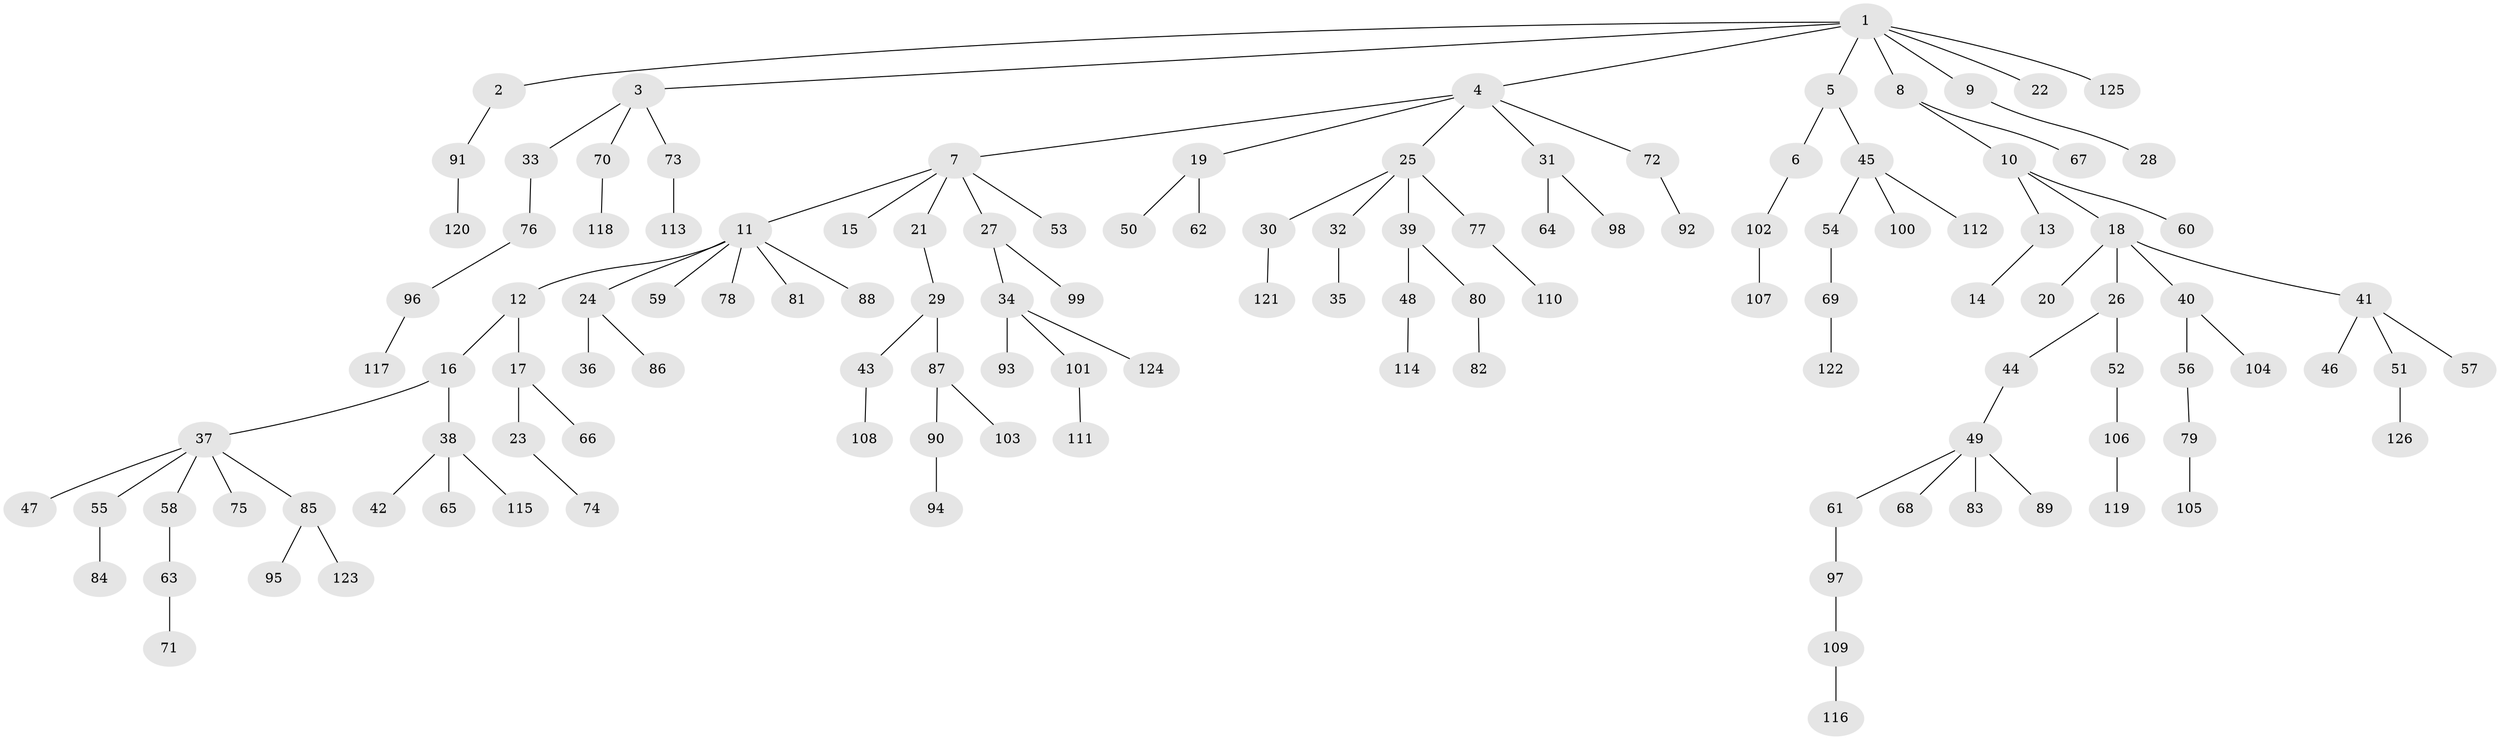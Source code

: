 // coarse degree distribution, {6: 0.039473684210526314, 5: 0.02631578947368421, 3: 0.13157894736842105, 1: 0.5394736842105263, 4: 0.039473684210526314, 2: 0.21052631578947367, 7: 0.013157894736842105}
// Generated by graph-tools (version 1.1) at 2025/37/03/04/25 23:37:29]
// undirected, 126 vertices, 125 edges
graph export_dot {
  node [color=gray90,style=filled];
  1;
  2;
  3;
  4;
  5;
  6;
  7;
  8;
  9;
  10;
  11;
  12;
  13;
  14;
  15;
  16;
  17;
  18;
  19;
  20;
  21;
  22;
  23;
  24;
  25;
  26;
  27;
  28;
  29;
  30;
  31;
  32;
  33;
  34;
  35;
  36;
  37;
  38;
  39;
  40;
  41;
  42;
  43;
  44;
  45;
  46;
  47;
  48;
  49;
  50;
  51;
  52;
  53;
  54;
  55;
  56;
  57;
  58;
  59;
  60;
  61;
  62;
  63;
  64;
  65;
  66;
  67;
  68;
  69;
  70;
  71;
  72;
  73;
  74;
  75;
  76;
  77;
  78;
  79;
  80;
  81;
  82;
  83;
  84;
  85;
  86;
  87;
  88;
  89;
  90;
  91;
  92;
  93;
  94;
  95;
  96;
  97;
  98;
  99;
  100;
  101;
  102;
  103;
  104;
  105;
  106;
  107;
  108;
  109;
  110;
  111;
  112;
  113;
  114;
  115;
  116;
  117;
  118;
  119;
  120;
  121;
  122;
  123;
  124;
  125;
  126;
  1 -- 2;
  1 -- 3;
  1 -- 4;
  1 -- 5;
  1 -- 8;
  1 -- 9;
  1 -- 22;
  1 -- 125;
  2 -- 91;
  3 -- 33;
  3 -- 70;
  3 -- 73;
  4 -- 7;
  4 -- 19;
  4 -- 25;
  4 -- 31;
  4 -- 72;
  5 -- 6;
  5 -- 45;
  6 -- 102;
  7 -- 11;
  7 -- 15;
  7 -- 21;
  7 -- 27;
  7 -- 53;
  8 -- 10;
  8 -- 67;
  9 -- 28;
  10 -- 13;
  10 -- 18;
  10 -- 60;
  11 -- 12;
  11 -- 24;
  11 -- 59;
  11 -- 78;
  11 -- 81;
  11 -- 88;
  12 -- 16;
  12 -- 17;
  13 -- 14;
  16 -- 37;
  16 -- 38;
  17 -- 23;
  17 -- 66;
  18 -- 20;
  18 -- 26;
  18 -- 40;
  18 -- 41;
  19 -- 50;
  19 -- 62;
  21 -- 29;
  23 -- 74;
  24 -- 36;
  24 -- 86;
  25 -- 30;
  25 -- 32;
  25 -- 39;
  25 -- 77;
  26 -- 44;
  26 -- 52;
  27 -- 34;
  27 -- 99;
  29 -- 43;
  29 -- 87;
  30 -- 121;
  31 -- 64;
  31 -- 98;
  32 -- 35;
  33 -- 76;
  34 -- 93;
  34 -- 101;
  34 -- 124;
  37 -- 47;
  37 -- 55;
  37 -- 58;
  37 -- 75;
  37 -- 85;
  38 -- 42;
  38 -- 65;
  38 -- 115;
  39 -- 48;
  39 -- 80;
  40 -- 56;
  40 -- 104;
  41 -- 46;
  41 -- 51;
  41 -- 57;
  43 -- 108;
  44 -- 49;
  45 -- 54;
  45 -- 100;
  45 -- 112;
  48 -- 114;
  49 -- 61;
  49 -- 68;
  49 -- 83;
  49 -- 89;
  51 -- 126;
  52 -- 106;
  54 -- 69;
  55 -- 84;
  56 -- 79;
  58 -- 63;
  61 -- 97;
  63 -- 71;
  69 -- 122;
  70 -- 118;
  72 -- 92;
  73 -- 113;
  76 -- 96;
  77 -- 110;
  79 -- 105;
  80 -- 82;
  85 -- 95;
  85 -- 123;
  87 -- 90;
  87 -- 103;
  90 -- 94;
  91 -- 120;
  96 -- 117;
  97 -- 109;
  101 -- 111;
  102 -- 107;
  106 -- 119;
  109 -- 116;
}
